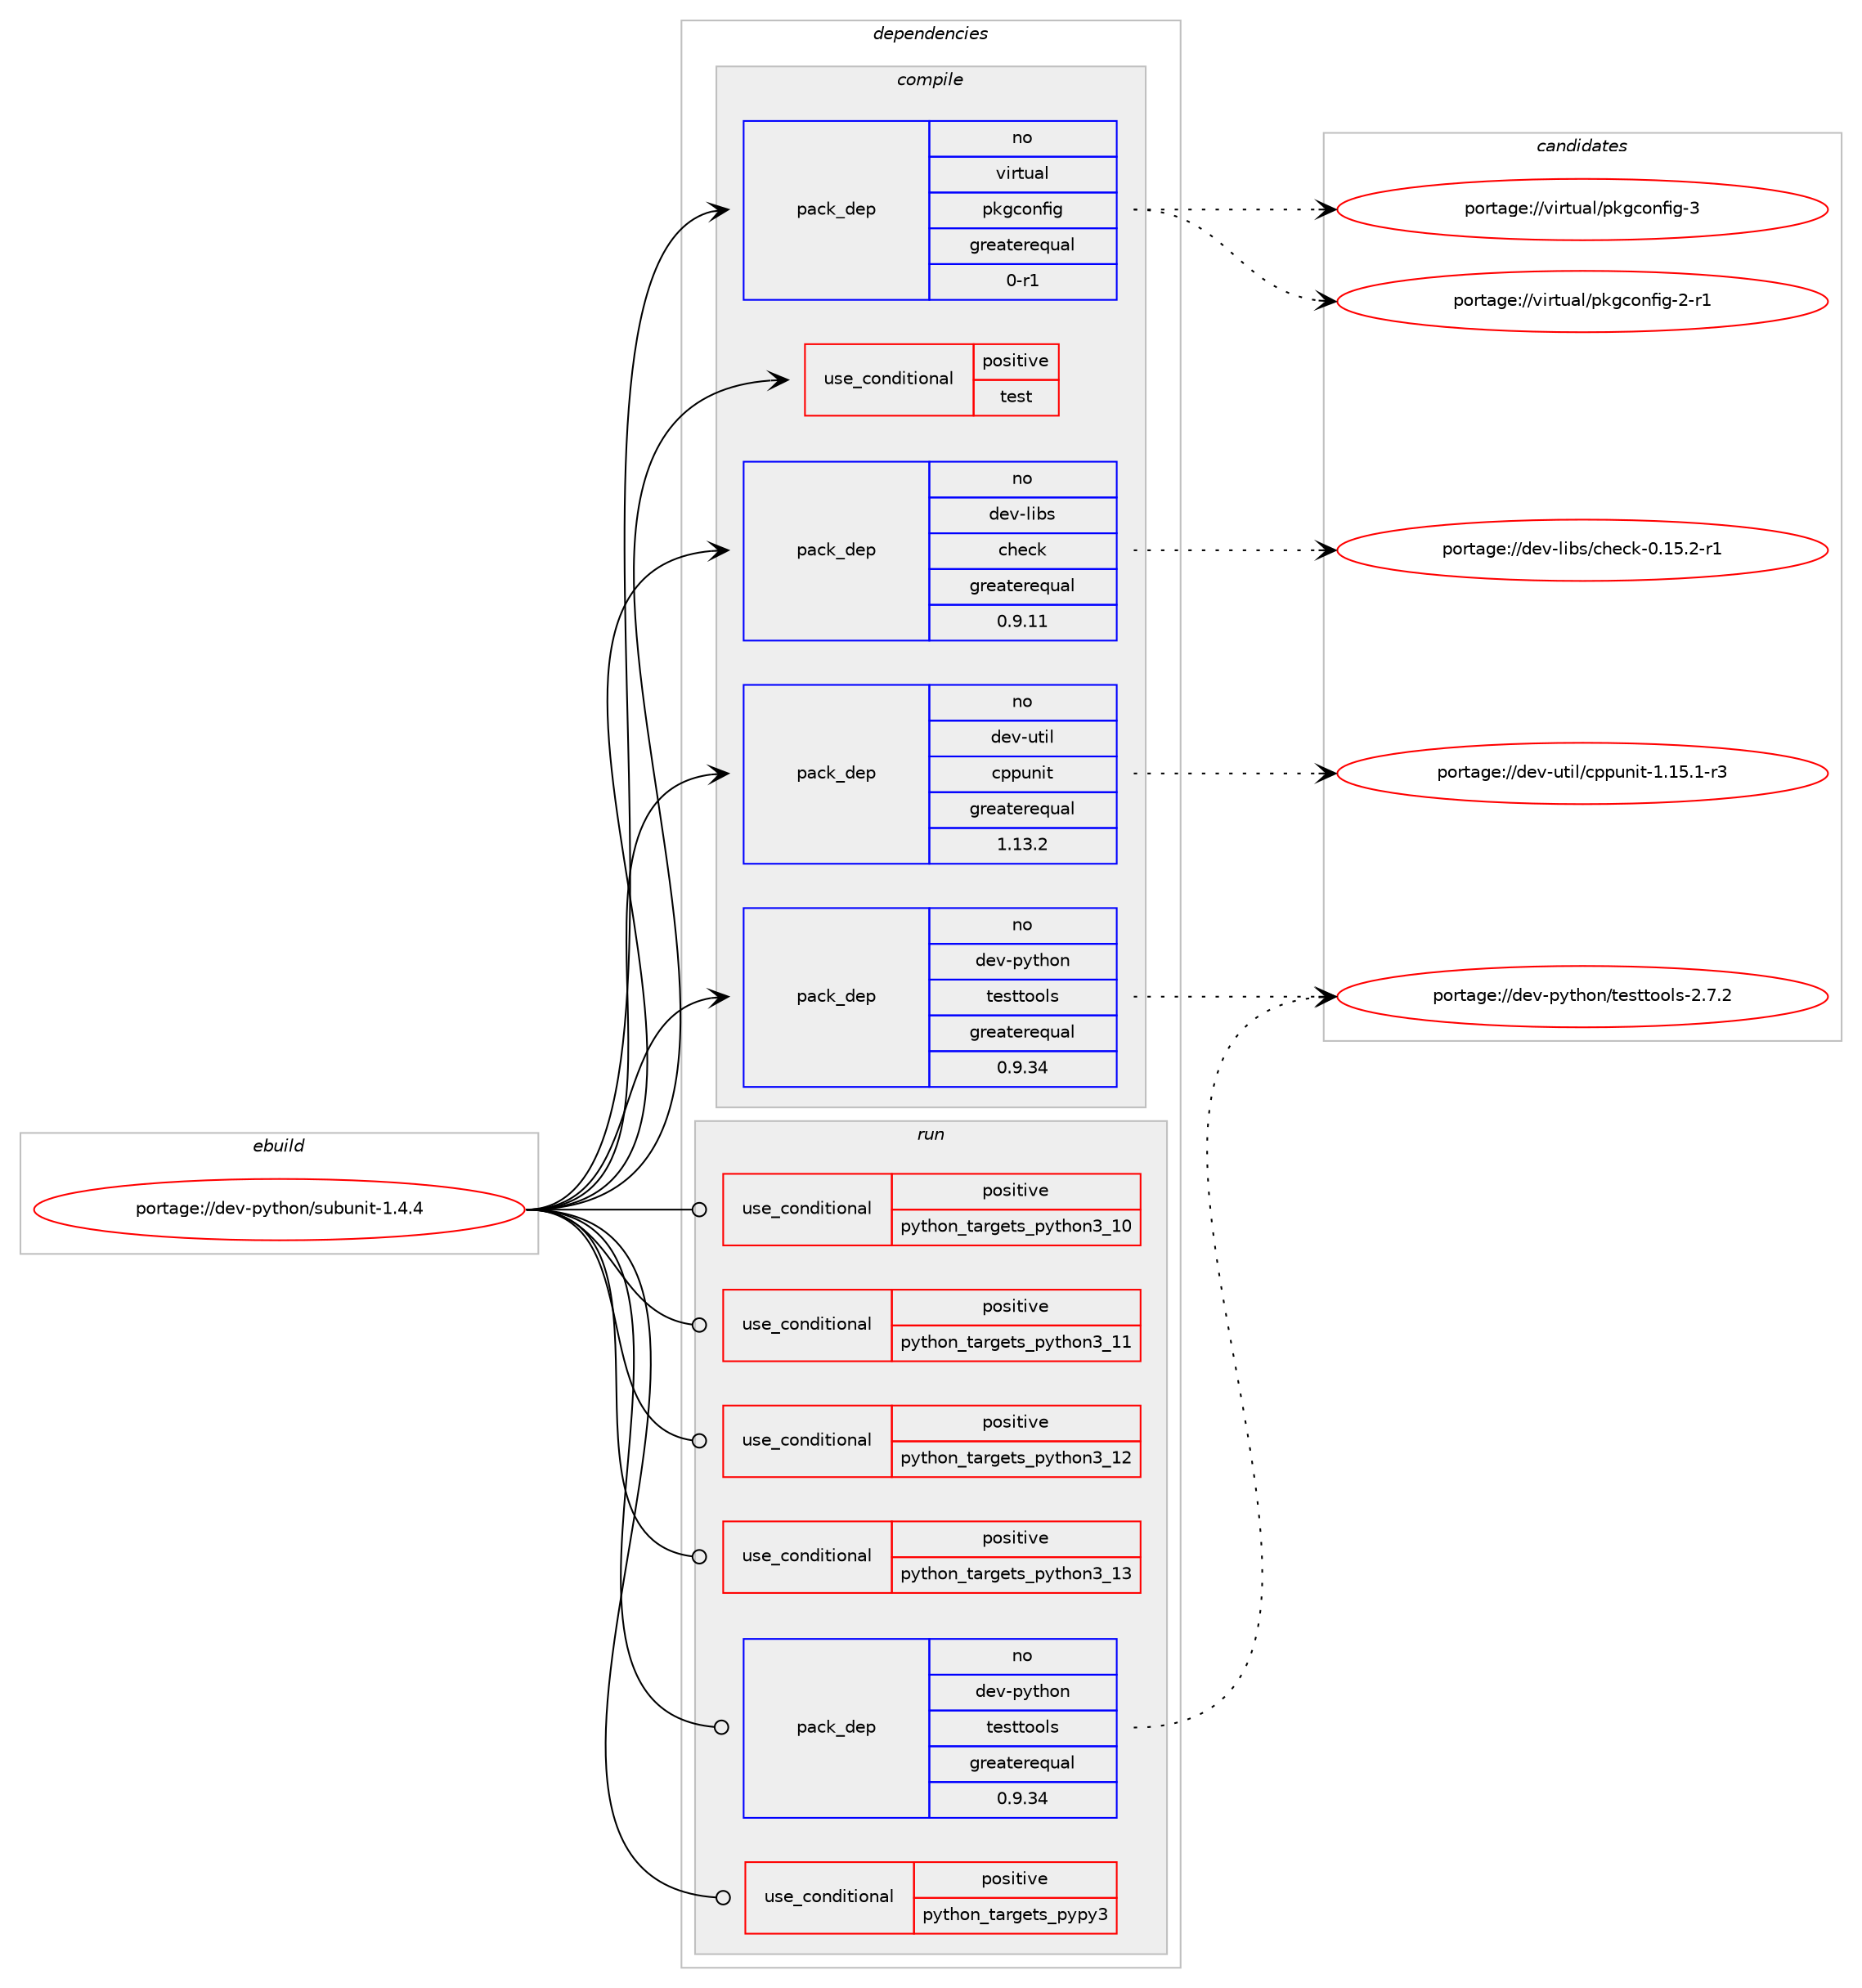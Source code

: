 digraph prolog {

# *************
# Graph options
# *************

newrank=true;
concentrate=true;
compound=true;
graph [rankdir=LR,fontname=Helvetica,fontsize=10,ranksep=1.5];#, ranksep=2.5, nodesep=0.2];
edge  [arrowhead=vee];
node  [fontname=Helvetica,fontsize=10];

# **********
# The ebuild
# **********

subgraph cluster_leftcol {
color=gray;
rank=same;
label=<<i>ebuild</i>>;
id [label="portage://dev-python/subunit-1.4.4", color=red, width=4, href="../dev-python/subunit-1.4.4.svg"];
}

# ****************
# The dependencies
# ****************

subgraph cluster_midcol {
color=gray;
label=<<i>dependencies</i>>;
subgraph cluster_compile {
fillcolor="#eeeeee";
style=filled;
label=<<i>compile</i>>;
subgraph cond38875 {
dependency82874 [label=<<TABLE BORDER="0" CELLBORDER="1" CELLSPACING="0" CELLPADDING="4"><TR><TD ROWSPAN="3" CELLPADDING="10">use_conditional</TD></TR><TR><TD>positive</TD></TR><TR><TD>test</TD></TR></TABLE>>, shape=none, color=red];
# *** BEGIN UNKNOWN DEPENDENCY TYPE (TODO) ***
# dependency82874 -> package_dependency(portage://dev-python/subunit-1.4.4,install,no,dev-python,fixtures,none,[,,],[],[use(optenable(python_targets_pypy3),negative),use(optenable(python_targets_python3_10),negative),use(optenable(python_targets_python3_11),negative),use(optenable(python_targets_python3_12),negative),use(optenable(python_targets_python3_13),negative)])
# *** END UNKNOWN DEPENDENCY TYPE (TODO) ***

# *** BEGIN UNKNOWN DEPENDENCY TYPE (TODO) ***
# dependency82874 -> package_dependency(portage://dev-python/subunit-1.4.4,install,no,dev-python,hypothesis,none,[,,],[],[use(optenable(python_targets_pypy3),negative),use(optenable(python_targets_python3_10),negative),use(optenable(python_targets_python3_11),negative),use(optenable(python_targets_python3_12),negative),use(optenable(python_targets_python3_13),negative)])
# *** END UNKNOWN DEPENDENCY TYPE (TODO) ***

# *** BEGIN UNKNOWN DEPENDENCY TYPE (TODO) ***
# dependency82874 -> package_dependency(portage://dev-python/subunit-1.4.4,install,no,dev-python,testscenarios,none,[,,],[],[use(optenable(python_targets_pypy3),negative),use(optenable(python_targets_python3_10),negative),use(optenable(python_targets_python3_11),negative),use(optenable(python_targets_python3_12),negative),use(optenable(python_targets_python3_13),negative)])
# *** END UNKNOWN DEPENDENCY TYPE (TODO) ***

}
id:e -> dependency82874:w [weight=20,style="solid",arrowhead="vee"];
subgraph pack42761 {
dependency82875 [label=<<TABLE BORDER="0" CELLBORDER="1" CELLSPACING="0" CELLPADDING="4" WIDTH="220"><TR><TD ROWSPAN="6" CELLPADDING="30">pack_dep</TD></TR><TR><TD WIDTH="110">no</TD></TR><TR><TD>dev-libs</TD></TR><TR><TD>check</TD></TR><TR><TD>greaterequal</TD></TR><TR><TD>0.9.11</TD></TR></TABLE>>, shape=none, color=blue];
}
id:e -> dependency82875:w [weight=20,style="solid",arrowhead="vee"];
# *** BEGIN UNKNOWN DEPENDENCY TYPE (TODO) ***
# id -> package_dependency(portage://dev-python/subunit-1.4.4,install,no,dev-python,iso8601,none,[,,],[],[use(optenable(python_targets_pypy3),negative),use(optenable(python_targets_python3_10),negative),use(optenable(python_targets_python3_11),negative),use(optenable(python_targets_python3_12),negative),use(optenable(python_targets_python3_13),negative)])
# *** END UNKNOWN DEPENDENCY TYPE (TODO) ***

subgraph pack42762 {
dependency82876 [label=<<TABLE BORDER="0" CELLBORDER="1" CELLSPACING="0" CELLPADDING="4" WIDTH="220"><TR><TD ROWSPAN="6" CELLPADDING="30">pack_dep</TD></TR><TR><TD WIDTH="110">no</TD></TR><TR><TD>dev-python</TD></TR><TR><TD>testtools</TD></TR><TR><TD>greaterequal</TD></TR><TR><TD>0.9.34</TD></TR></TABLE>>, shape=none, color=blue];
}
id:e -> dependency82876:w [weight=20,style="solid",arrowhead="vee"];
subgraph pack42763 {
dependency82877 [label=<<TABLE BORDER="0" CELLBORDER="1" CELLSPACING="0" CELLPADDING="4" WIDTH="220"><TR><TD ROWSPAN="6" CELLPADDING="30">pack_dep</TD></TR><TR><TD WIDTH="110">no</TD></TR><TR><TD>dev-util</TD></TR><TR><TD>cppunit</TD></TR><TR><TD>greaterequal</TD></TR><TR><TD>1.13.2</TD></TR></TABLE>>, shape=none, color=blue];
}
id:e -> dependency82877:w [weight=20,style="solid",arrowhead="vee"];
subgraph pack42764 {
dependency82878 [label=<<TABLE BORDER="0" CELLBORDER="1" CELLSPACING="0" CELLPADDING="4" WIDTH="220"><TR><TD ROWSPAN="6" CELLPADDING="30">pack_dep</TD></TR><TR><TD WIDTH="110">no</TD></TR><TR><TD>virtual</TD></TR><TR><TD>pkgconfig</TD></TR><TR><TD>greaterequal</TD></TR><TR><TD>0-r1</TD></TR></TABLE>>, shape=none, color=blue];
}
id:e -> dependency82878:w [weight=20,style="solid",arrowhead="vee"];
}
subgraph cluster_compileandrun {
fillcolor="#eeeeee";
style=filled;
label=<<i>compile and run</i>>;
}
subgraph cluster_run {
fillcolor="#eeeeee";
style=filled;
label=<<i>run</i>>;
subgraph cond38876 {
dependency82879 [label=<<TABLE BORDER="0" CELLBORDER="1" CELLSPACING="0" CELLPADDING="4"><TR><TD ROWSPAN="3" CELLPADDING="10">use_conditional</TD></TR><TR><TD>positive</TD></TR><TR><TD>python_targets_pypy3</TD></TR></TABLE>>, shape=none, color=red];
# *** BEGIN UNKNOWN DEPENDENCY TYPE (TODO) ***
# dependency82879 -> package_dependency(portage://dev-python/subunit-1.4.4,run,no,dev-python,pypy3,none,[,,],any_same_slot,[])
# *** END UNKNOWN DEPENDENCY TYPE (TODO) ***

}
id:e -> dependency82879:w [weight=20,style="solid",arrowhead="odot"];
subgraph cond38877 {
dependency82880 [label=<<TABLE BORDER="0" CELLBORDER="1" CELLSPACING="0" CELLPADDING="4"><TR><TD ROWSPAN="3" CELLPADDING="10">use_conditional</TD></TR><TR><TD>positive</TD></TR><TR><TD>python_targets_python3_10</TD></TR></TABLE>>, shape=none, color=red];
# *** BEGIN UNKNOWN DEPENDENCY TYPE (TODO) ***
# dependency82880 -> package_dependency(portage://dev-python/subunit-1.4.4,run,no,dev-lang,python,none,[,,],[slot(3.10)],[])
# *** END UNKNOWN DEPENDENCY TYPE (TODO) ***

}
id:e -> dependency82880:w [weight=20,style="solid",arrowhead="odot"];
subgraph cond38878 {
dependency82881 [label=<<TABLE BORDER="0" CELLBORDER="1" CELLSPACING="0" CELLPADDING="4"><TR><TD ROWSPAN="3" CELLPADDING="10">use_conditional</TD></TR><TR><TD>positive</TD></TR><TR><TD>python_targets_python3_11</TD></TR></TABLE>>, shape=none, color=red];
# *** BEGIN UNKNOWN DEPENDENCY TYPE (TODO) ***
# dependency82881 -> package_dependency(portage://dev-python/subunit-1.4.4,run,no,dev-lang,python,none,[,,],[slot(3.11)],[])
# *** END UNKNOWN DEPENDENCY TYPE (TODO) ***

}
id:e -> dependency82881:w [weight=20,style="solid",arrowhead="odot"];
subgraph cond38879 {
dependency82882 [label=<<TABLE BORDER="0" CELLBORDER="1" CELLSPACING="0" CELLPADDING="4"><TR><TD ROWSPAN="3" CELLPADDING="10">use_conditional</TD></TR><TR><TD>positive</TD></TR><TR><TD>python_targets_python3_12</TD></TR></TABLE>>, shape=none, color=red];
# *** BEGIN UNKNOWN DEPENDENCY TYPE (TODO) ***
# dependency82882 -> package_dependency(portage://dev-python/subunit-1.4.4,run,no,dev-lang,python,none,[,,],[slot(3.12)],[])
# *** END UNKNOWN DEPENDENCY TYPE (TODO) ***

}
id:e -> dependency82882:w [weight=20,style="solid",arrowhead="odot"];
subgraph cond38880 {
dependency82883 [label=<<TABLE BORDER="0" CELLBORDER="1" CELLSPACING="0" CELLPADDING="4"><TR><TD ROWSPAN="3" CELLPADDING="10">use_conditional</TD></TR><TR><TD>positive</TD></TR><TR><TD>python_targets_python3_13</TD></TR></TABLE>>, shape=none, color=red];
# *** BEGIN UNKNOWN DEPENDENCY TYPE (TODO) ***
# dependency82883 -> package_dependency(portage://dev-python/subunit-1.4.4,run,no,dev-lang,python,none,[,,],[slot(3.13)],[])
# *** END UNKNOWN DEPENDENCY TYPE (TODO) ***

}
id:e -> dependency82883:w [weight=20,style="solid",arrowhead="odot"];
# *** BEGIN UNKNOWN DEPENDENCY TYPE (TODO) ***
# id -> package_dependency(portage://dev-python/subunit-1.4.4,run,no,dev-python,iso8601,none,[,,],[],[use(optenable(python_targets_pypy3),negative),use(optenable(python_targets_python3_10),negative),use(optenable(python_targets_python3_11),negative),use(optenable(python_targets_python3_12),negative),use(optenable(python_targets_python3_13),negative)])
# *** END UNKNOWN DEPENDENCY TYPE (TODO) ***

subgraph pack42765 {
dependency82884 [label=<<TABLE BORDER="0" CELLBORDER="1" CELLSPACING="0" CELLPADDING="4" WIDTH="220"><TR><TD ROWSPAN="6" CELLPADDING="30">pack_dep</TD></TR><TR><TD WIDTH="110">no</TD></TR><TR><TD>dev-python</TD></TR><TR><TD>testtools</TD></TR><TR><TD>greaterequal</TD></TR><TR><TD>0.9.34</TD></TR></TABLE>>, shape=none, color=blue];
}
id:e -> dependency82884:w [weight=20,style="solid",arrowhead="odot"];
}
}

# **************
# The candidates
# **************

subgraph cluster_choices {
rank=same;
color=gray;
label=<<i>candidates</i>>;

subgraph choice42761 {
color=black;
nodesep=1;
choice1001011184510810598115479910410199107454846495346504511449 [label="portage://dev-libs/check-0.15.2-r1", color=red, width=4,href="../dev-libs/check-0.15.2-r1.svg"];
dependency82875:e -> choice1001011184510810598115479910410199107454846495346504511449:w [style=dotted,weight="100"];
}
subgraph choice42762 {
color=black;
nodesep=1;
choice1001011184511212111610411111047116101115116116111111108115455046554650 [label="portage://dev-python/testtools-2.7.2", color=red, width=4,href="../dev-python/testtools-2.7.2.svg"];
dependency82876:e -> choice1001011184511212111610411111047116101115116116111111108115455046554650:w [style=dotted,weight="100"];
}
subgraph choice42763 {
color=black;
nodesep=1;
choice100101118451171161051084799112112117110105116454946495346494511451 [label="portage://dev-util/cppunit-1.15.1-r3", color=red, width=4,href="../dev-util/cppunit-1.15.1-r3.svg"];
dependency82877:e -> choice100101118451171161051084799112112117110105116454946495346494511451:w [style=dotted,weight="100"];
}
subgraph choice42764 {
color=black;
nodesep=1;
choice11810511411611797108471121071039911111010210510345504511449 [label="portage://virtual/pkgconfig-2-r1", color=red, width=4,href="../virtual/pkgconfig-2-r1.svg"];
choice1181051141161179710847112107103991111101021051034551 [label="portage://virtual/pkgconfig-3", color=red, width=4,href="../virtual/pkgconfig-3.svg"];
dependency82878:e -> choice11810511411611797108471121071039911111010210510345504511449:w [style=dotted,weight="100"];
dependency82878:e -> choice1181051141161179710847112107103991111101021051034551:w [style=dotted,weight="100"];
}
subgraph choice42765 {
color=black;
nodesep=1;
choice1001011184511212111610411111047116101115116116111111108115455046554650 [label="portage://dev-python/testtools-2.7.2", color=red, width=4,href="../dev-python/testtools-2.7.2.svg"];
dependency82884:e -> choice1001011184511212111610411111047116101115116116111111108115455046554650:w [style=dotted,weight="100"];
}
}

}
